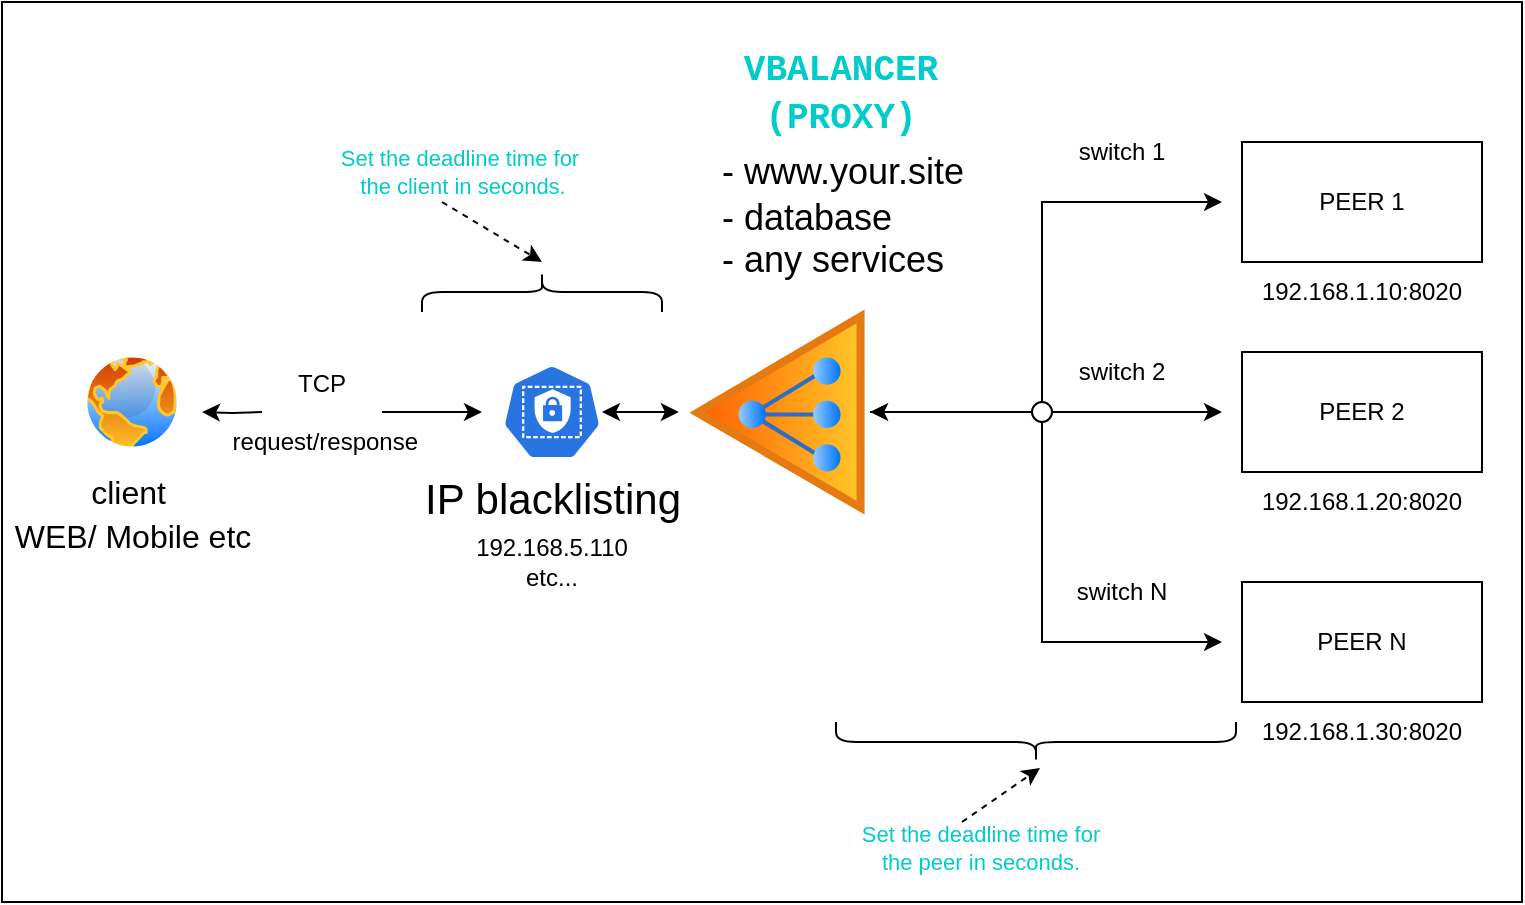 <mxfile>
    <diagram id="9bxhW4cfDHDwK9GDOhn_" name="Страница 1">
        <mxGraphModel dx="839" dy="498" grid="1" gridSize="10" guides="1" tooltips="1" connect="1" arrows="1" fold="1" page="1" pageScale="1" pageWidth="827" pageHeight="1169" math="0" shadow="0">
            <root>
                <mxCell id="0"/>
                <mxCell id="1" parent="0"/>
                <mxCell id="62" value="" style="rounded=0;whiteSpace=wrap;html=1;labelBackgroundColor=none;fillColor=#FFFFFF;strokeColor=#000000;" vertex="1" parent="1">
                    <mxGeometry y="110" width="760" height="450" as="geometry"/>
                </mxCell>
                <mxCell id="32" value="&lt;span style=&quot;font-family: helvetica;&quot;&gt;&lt;font color=&quot;#000000&quot;&gt;PEER 1&lt;/font&gt;&lt;/span&gt;" style="rounded=0;whiteSpace=wrap;html=1;fillColor=none;strokeColor=#000000;" parent="1" vertex="1">
                    <mxGeometry x="620" y="180" width="120" height="60" as="geometry"/>
                </mxCell>
                <mxCell id="33" value="192.168.1.10:8020" style="text;html=1;strokeColor=none;fillColor=none;align=center;verticalAlign=middle;whiteSpace=wrap;rounded=0;fontColor=#000000;" parent="1" vertex="1">
                    <mxGeometry x="620" y="240" width="120" height="30" as="geometry"/>
                </mxCell>
                <mxCell id="34" value="&lt;span style=&quot;font-family: &amp;quot;helvetica&amp;quot;&quot;&gt;&lt;font color=&quot;#000000&quot;&gt;PEER 2&lt;/font&gt;&lt;/span&gt;" style="rounded=0;whiteSpace=wrap;html=1;fillColor=none;strokeColor=#000000;" parent="1" vertex="1">
                    <mxGeometry x="620" y="285" width="120" height="60" as="geometry"/>
                </mxCell>
                <mxCell id="35" value="192.168.1.20:8020" style="text;html=1;strokeColor=none;fillColor=none;align=center;verticalAlign=middle;whiteSpace=wrap;rounded=0;fontColor=#000000;" parent="1" vertex="1">
                    <mxGeometry x="620" y="345" width="120" height="30" as="geometry"/>
                </mxCell>
                <mxCell id="36" value="&lt;span style=&quot;font-family: &amp;quot;helvetica&amp;quot;&quot;&gt;&lt;font color=&quot;#000000&quot;&gt;PEER N&lt;/font&gt;&lt;/span&gt;" style="rounded=0;whiteSpace=wrap;html=1;fillColor=none;strokeColor=#000000;" parent="1" vertex="1">
                    <mxGeometry x="620" y="400" width="120" height="60" as="geometry"/>
                </mxCell>
                <mxCell id="37" value="192.168.1.30:8020" style="text;html=1;strokeColor=none;fillColor=none;align=center;verticalAlign=middle;whiteSpace=wrap;rounded=0;fontColor=#000000;" parent="1" vertex="1">
                    <mxGeometry x="620" y="460" width="120" height="30" as="geometry"/>
                </mxCell>
                <mxCell id="38" value="" style="endArrow=classic;startArrow=none;html=1;rounded=0;edgeStyle=orthogonalEdgeStyle;exitX=1;exitY=0.5;exitDx=0;exitDy=0;strokeColor=#000000;" parent="1" source="45" edge="1">
                    <mxGeometry width="50" height="50" relative="1" as="geometry">
                        <mxPoint x="210" y="430" as="sourcePoint"/>
                        <mxPoint x="240" y="315" as="targetPoint"/>
                    </mxGeometry>
                </mxCell>
                <mxCell id="39" value="" style="endArrow=classic;html=1;rounded=0;edgeStyle=orthogonalEdgeStyle;strokeColor=#000000;" parent="1" edge="1">
                    <mxGeometry width="50" height="50" relative="1" as="geometry">
                        <mxPoint x="424.5" y="315" as="sourcePoint"/>
                        <mxPoint x="610" y="210" as="targetPoint"/>
                        <Array as="points">
                            <mxPoint x="520" y="315"/>
                            <mxPoint x="520" y="210"/>
                            <mxPoint x="580" y="210"/>
                        </Array>
                    </mxGeometry>
                </mxCell>
                <mxCell id="40" value="" style="endArrow=classic;startArrow=classic;html=1;rounded=0;edgeStyle=orthogonalEdgeStyle;strokeColor=#000000;" parent="1" edge="1">
                    <mxGeometry width="50" height="50" relative="1" as="geometry">
                        <mxPoint x="424.5" y="315" as="sourcePoint"/>
                        <mxPoint x="610" y="315" as="targetPoint"/>
                    </mxGeometry>
                </mxCell>
                <mxCell id="41" value="" style="endArrow=classic;startArrow=classic;html=1;rounded=0;edgeStyle=orthogonalEdgeStyle;exitX=0.5;exitY=1;exitDx=0;exitDy=0;strokeColor=#000000;" parent="1" source="56" edge="1">
                    <mxGeometry width="50" height="50" relative="1" as="geometry">
                        <mxPoint x="424.5" y="315" as="sourcePoint"/>
                        <mxPoint x="610" y="430" as="targetPoint"/>
                        <Array as="points">
                            <mxPoint x="520" y="315"/>
                            <mxPoint x="520" y="430"/>
                        </Array>
                    </mxGeometry>
                </mxCell>
                <mxCell id="42" value="switch 1" style="text;html=1;strokeColor=none;fillColor=none;align=center;verticalAlign=middle;whiteSpace=wrap;rounded=0;fontColor=#000000;" parent="1" vertex="1">
                    <mxGeometry x="530" y="170" width="60" height="30" as="geometry"/>
                </mxCell>
                <mxCell id="43" value="switch 2" style="text;html=1;strokeColor=none;fillColor=none;align=center;verticalAlign=middle;whiteSpace=wrap;rounded=0;fontColor=#000000;" parent="1" vertex="1">
                    <mxGeometry x="530" y="280" width="60" height="30" as="geometry"/>
                </mxCell>
                <mxCell id="44" value="switch N" style="text;html=1;strokeColor=none;fillColor=none;align=center;verticalAlign=middle;whiteSpace=wrap;rounded=0;fontColor=#000000;" parent="1" vertex="1">
                    <mxGeometry x="530" y="390" width="60" height="30" as="geometry"/>
                </mxCell>
                <mxCell id="45" value="&lt;font color=&quot;#000000&quot;&gt;TCP&lt;br&gt;&lt;br&gt;&amp;nbsp;request/response&lt;/font&gt;" style="text;html=1;strokeColor=none;fillColor=none;align=center;verticalAlign=middle;whiteSpace=wrap;rounded=0;" parent="1" vertex="1">
                    <mxGeometry x="130" y="300" width="60" height="30" as="geometry"/>
                </mxCell>
                <mxCell id="46" value="" style="endArrow=none;startArrow=classic;html=1;rounded=0;edgeStyle=orthogonalEdgeStyle;strokeColor=#000000;" parent="1" target="45" edge="1">
                    <mxGeometry width="50" height="50" relative="1" as="geometry">
                        <mxPoint x="100" y="315" as="sourcePoint"/>
                        <mxPoint x="238" y="315" as="targetPoint"/>
                    </mxGeometry>
                </mxCell>
                <mxCell id="47" value="" style="ellipse;whiteSpace=wrap;html=1;aspect=fixed;" parent="1" vertex="1">
                    <mxGeometry x="515" y="310" width="10" height="10" as="geometry"/>
                </mxCell>
                <mxCell id="48" value="" style="shape=curlyBracket;whiteSpace=wrap;html=1;rounded=1;labelPosition=left;verticalLabelPosition=middle;align=right;verticalAlign=middle;rotation=90;strokeColor=#000000;" parent="1" vertex="1">
                    <mxGeometry x="260" y="195" width="20" height="120" as="geometry"/>
                </mxCell>
                <mxCell id="49" value="" style="endArrow=classic;html=1;dashed=1;strokeColor=#000000;" parent="1" edge="1">
                    <mxGeometry width="50" height="50" relative="1" as="geometry">
                        <mxPoint x="220" y="210" as="sourcePoint"/>
                        <mxPoint x="270" y="240" as="targetPoint"/>
                    </mxGeometry>
                </mxCell>
                <mxCell id="50" value="&lt;div&gt;Set the deadline time for&amp;nbsp;&lt;/div&gt;&lt;div&gt;the client in seconds.&lt;/div&gt;" style="edgeLabel;html=1;align=center;verticalAlign=middle;resizable=0;points=[];fontColor=#00CCCC;labelBackgroundColor=none;" parent="49" vertex="1" connectable="0">
                    <mxGeometry x="-0.343" y="2" relative="1" as="geometry">
                        <mxPoint x="-8" y="-23" as="offset"/>
                    </mxGeometry>
                </mxCell>
                <mxCell id="51" value="" style="shape=curlyBracket;whiteSpace=wrap;html=1;rounded=1;labelPosition=left;verticalLabelPosition=middle;align=right;verticalAlign=middle;rotation=-90;fontColor=#000000;strokeColor=#000000;" parent="1" vertex="1">
                    <mxGeometry x="507" y="380" width="20" height="200" as="geometry"/>
                </mxCell>
                <mxCell id="52" value="" style="endArrow=classic;html=1;dashed=1;strokeColor=#000000;" parent="1" edge="1">
                    <mxGeometry width="50" height="50" relative="1" as="geometry">
                        <mxPoint x="480" y="520" as="sourcePoint"/>
                        <mxPoint x="519" y="493" as="targetPoint"/>
                    </mxGeometry>
                </mxCell>
                <mxCell id="53" value="&lt;div style=&quot;color: rgb(169, 183, 198); background-color: rgb(43, 43, 43); font-family: Consolas, &amp;quot;Courier New&amp;quot;, monospace; font-size: 18px; line-height: 24px;&quot;&gt;&lt;br&gt;&lt;/div&gt;" style="edgeLabel;html=1;align=center;verticalAlign=middle;resizable=0;points=[];" parent="52" vertex="1" connectable="0">
                    <mxGeometry x="-0.388" y="-3" relative="1" as="geometry">
                        <mxPoint x="13" y="31" as="offset"/>
                    </mxGeometry>
                </mxCell>
                <mxCell id="54" value="&lt;div&gt;Set the deadline time for&lt;/div&gt;&lt;div&gt;the peer in seconds.&lt;/div&gt;" style="edgeLabel;html=1;align=center;verticalAlign=middle;resizable=0;points=[];fontColor=#00CCCC;labelBackgroundColor=none;" parent="52" vertex="1" connectable="0">
                    <mxGeometry x="-0.507" y="1" relative="1" as="geometry">
                        <mxPoint y="20" as="offset"/>
                    </mxGeometry>
                </mxCell>
                <mxCell id="55" value="&lt;div style=&quot;font-family: Consolas, &amp;quot;Courier New&amp;quot;, monospace; font-size: 18px; line-height: 24px;&quot;&gt;&lt;font style=&quot;&quot; color=&quot;#00cccc&quot;&gt;&lt;b&gt;VBALANCER &lt;br&gt;(PROXY)&lt;/b&gt;&lt;/font&gt;&lt;/div&gt;" style="edgeLabel;html=1;align=center;verticalAlign=middle;resizable=0;points=[];labelBackgroundColor=none;" parent="1" vertex="1" connectable="0">
                    <mxGeometry x="410.002" y="149.997" as="geometry">
                        <mxPoint x="9" y="5" as="offset"/>
                    </mxGeometry>
                </mxCell>
                <mxCell id="56" value="" style="aspect=fixed;perimeter=ellipsePerimeter;html=1;align=right;shadow=0;dashed=0;spacingTop=3;image;image=img/lib/active_directory/active_directory.svg;rotation=-90;labelPosition=left;verticalLabelPosition=middle;verticalAlign=middle;" parent="1" vertex="1">
                    <mxGeometry x="330" y="267.18" width="112.5" height="95.63" as="geometry"/>
                </mxCell>
                <mxCell id="58" value="&lt;font style=&quot;font-size: 18px;&quot;&gt;&lt;br style=&quot;font-weight: 400; text-align: right;&quot;&gt;&lt;span style=&quot;font-weight: 400; text-align: right;&quot;&gt;- www.your.site&lt;/span&gt;&lt;br style=&quot;font-weight: 400; text-align: right;&quot;&gt;&lt;/font&gt;&lt;div style=&quot;font-weight: 400; text-align: left; font-size: 18px;&quot;&gt;&lt;font style=&quot;font-size: 18px;&quot;&gt;- database&lt;br&gt;- any services&lt;/font&gt;&lt;/div&gt;" style="text;strokeColor=none;fillColor=none;html=1;fontSize=24;fontStyle=1;verticalAlign=middle;align=center;fontColor=#000000;" parent="1" vertex="1">
                    <mxGeometry x="370" y="180" width="100" height="40" as="geometry"/>
                </mxCell>
                <mxCell id="60" value="" style="endArrow=classic;startArrow=classic;html=1;fontSize=18;fontColor=#FFFFFF;entryX=0.5;entryY=0;entryDx=0;entryDy=0;strokeColor=#000000;" parent="1" source="59" target="56" edge="1">
                    <mxGeometry width="50" height="50" relative="1" as="geometry">
                        <mxPoint x="310" y="315" as="sourcePoint"/>
                        <mxPoint x="220" y="420" as="targetPoint"/>
                        <Array as="points">
                            <mxPoint x="320" y="315"/>
                        </Array>
                    </mxGeometry>
                </mxCell>
                <mxCell id="61" value="&lt;font color=&quot;#000000&quot;&gt;&lt;span style=&quot;font-size: 16px;&quot;&gt;client&amp;nbsp;&lt;/span&gt;&lt;br style=&quot;font-size: 16px;&quot;&gt;&lt;span style=&quot;font-size: 16px;&quot;&gt;WEB/ Mobile etc&lt;/span&gt;&lt;/font&gt;" style="aspect=fixed;perimeter=ellipsePerimeter;html=1;align=center;shadow=0;dashed=0;spacingTop=3;image;image=img/lib/active_directory/internet_globe.svg;labelBackgroundColor=none;fontSize=18;fontColor=#FFFFFF;" parent="1" vertex="1">
                    <mxGeometry x="40" y="285" width="50" height="50" as="geometry"/>
                </mxCell>
                <mxCell id="59" value="&lt;font style=&quot;background-color: rgb(255, 255, 255);&quot; color=&quot;#000000&quot;&gt;IP blacklisting&lt;/font&gt;" style="sketch=0;html=1;dashed=0;whitespace=wrap;fillColor=#2875E2;strokeColor=#ffffff;points=[[0.005,0.63,0],[0.1,0.2,0],[0.9,0.2,0],[0.5,0,0],[0.995,0.63,0],[0.72,0.99,0],[0.5,1,0],[0.28,0.99,0]];verticalLabelPosition=bottom;align=center;verticalAlign=top;shape=mxgraph.kubernetes.icon;prIcon=role;fontSize=21;fontColor=#FFFFFF;labelBackgroundColor=default;" parent="1" vertex="1">
                    <mxGeometry x="250" y="290.99" width="50" height="48" as="geometry"/>
                </mxCell>
                <mxCell id="63" value="192.168.5.110&lt;br&gt;etc..." style="text;html=1;strokeColor=none;fillColor=none;align=center;verticalAlign=middle;whiteSpace=wrap;rounded=0;fontColor=#000000;" vertex="1" parent="1">
                    <mxGeometry x="215" y="375" width="120" height="30" as="geometry"/>
                </mxCell>
            </root>
        </mxGraphModel>
    </diagram>
</mxfile>
